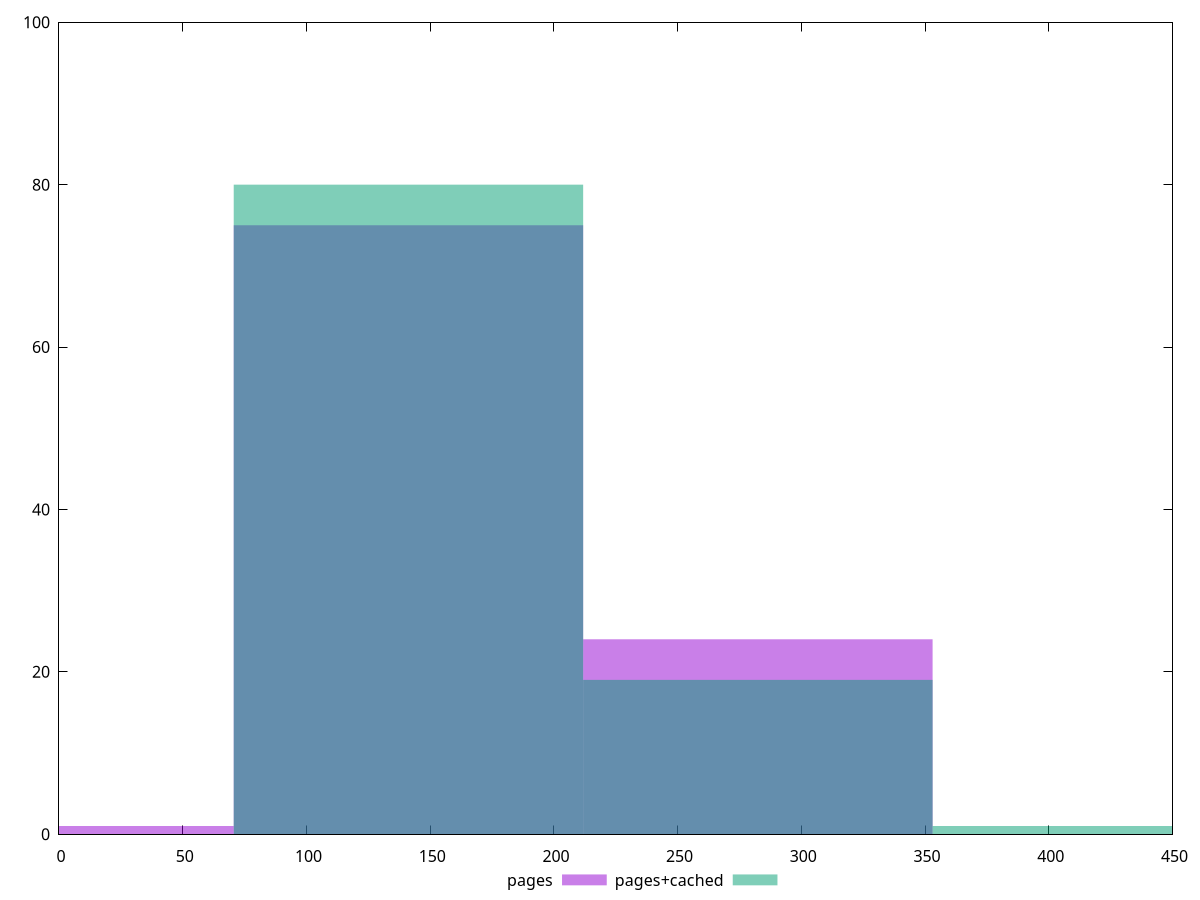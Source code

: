 reset

$pages <<EOF
0 1
141.21964768678214 75
282.4392953735643 24
EOF

$pagesCached <<EOF
141.21964768678214 80
282.4392953735643 19
423.6589430603464 1
EOF

set key outside below
set boxwidth 141.21964768678214
set xrange [0:450]
set yrange [0:100]
set trange [0:100]
set style fill transparent solid 0.5 noborder
set terminal svg size 640, 500 enhanced background rgb 'white'
set output "report_00026_2021-02-22T21:38:55.199Z/offscreen-images/comparison/histogram/0_vs_1.svg"

plot $pages title "pages" with boxes, \
     $pagesCached title "pages+cached" with boxes

reset
